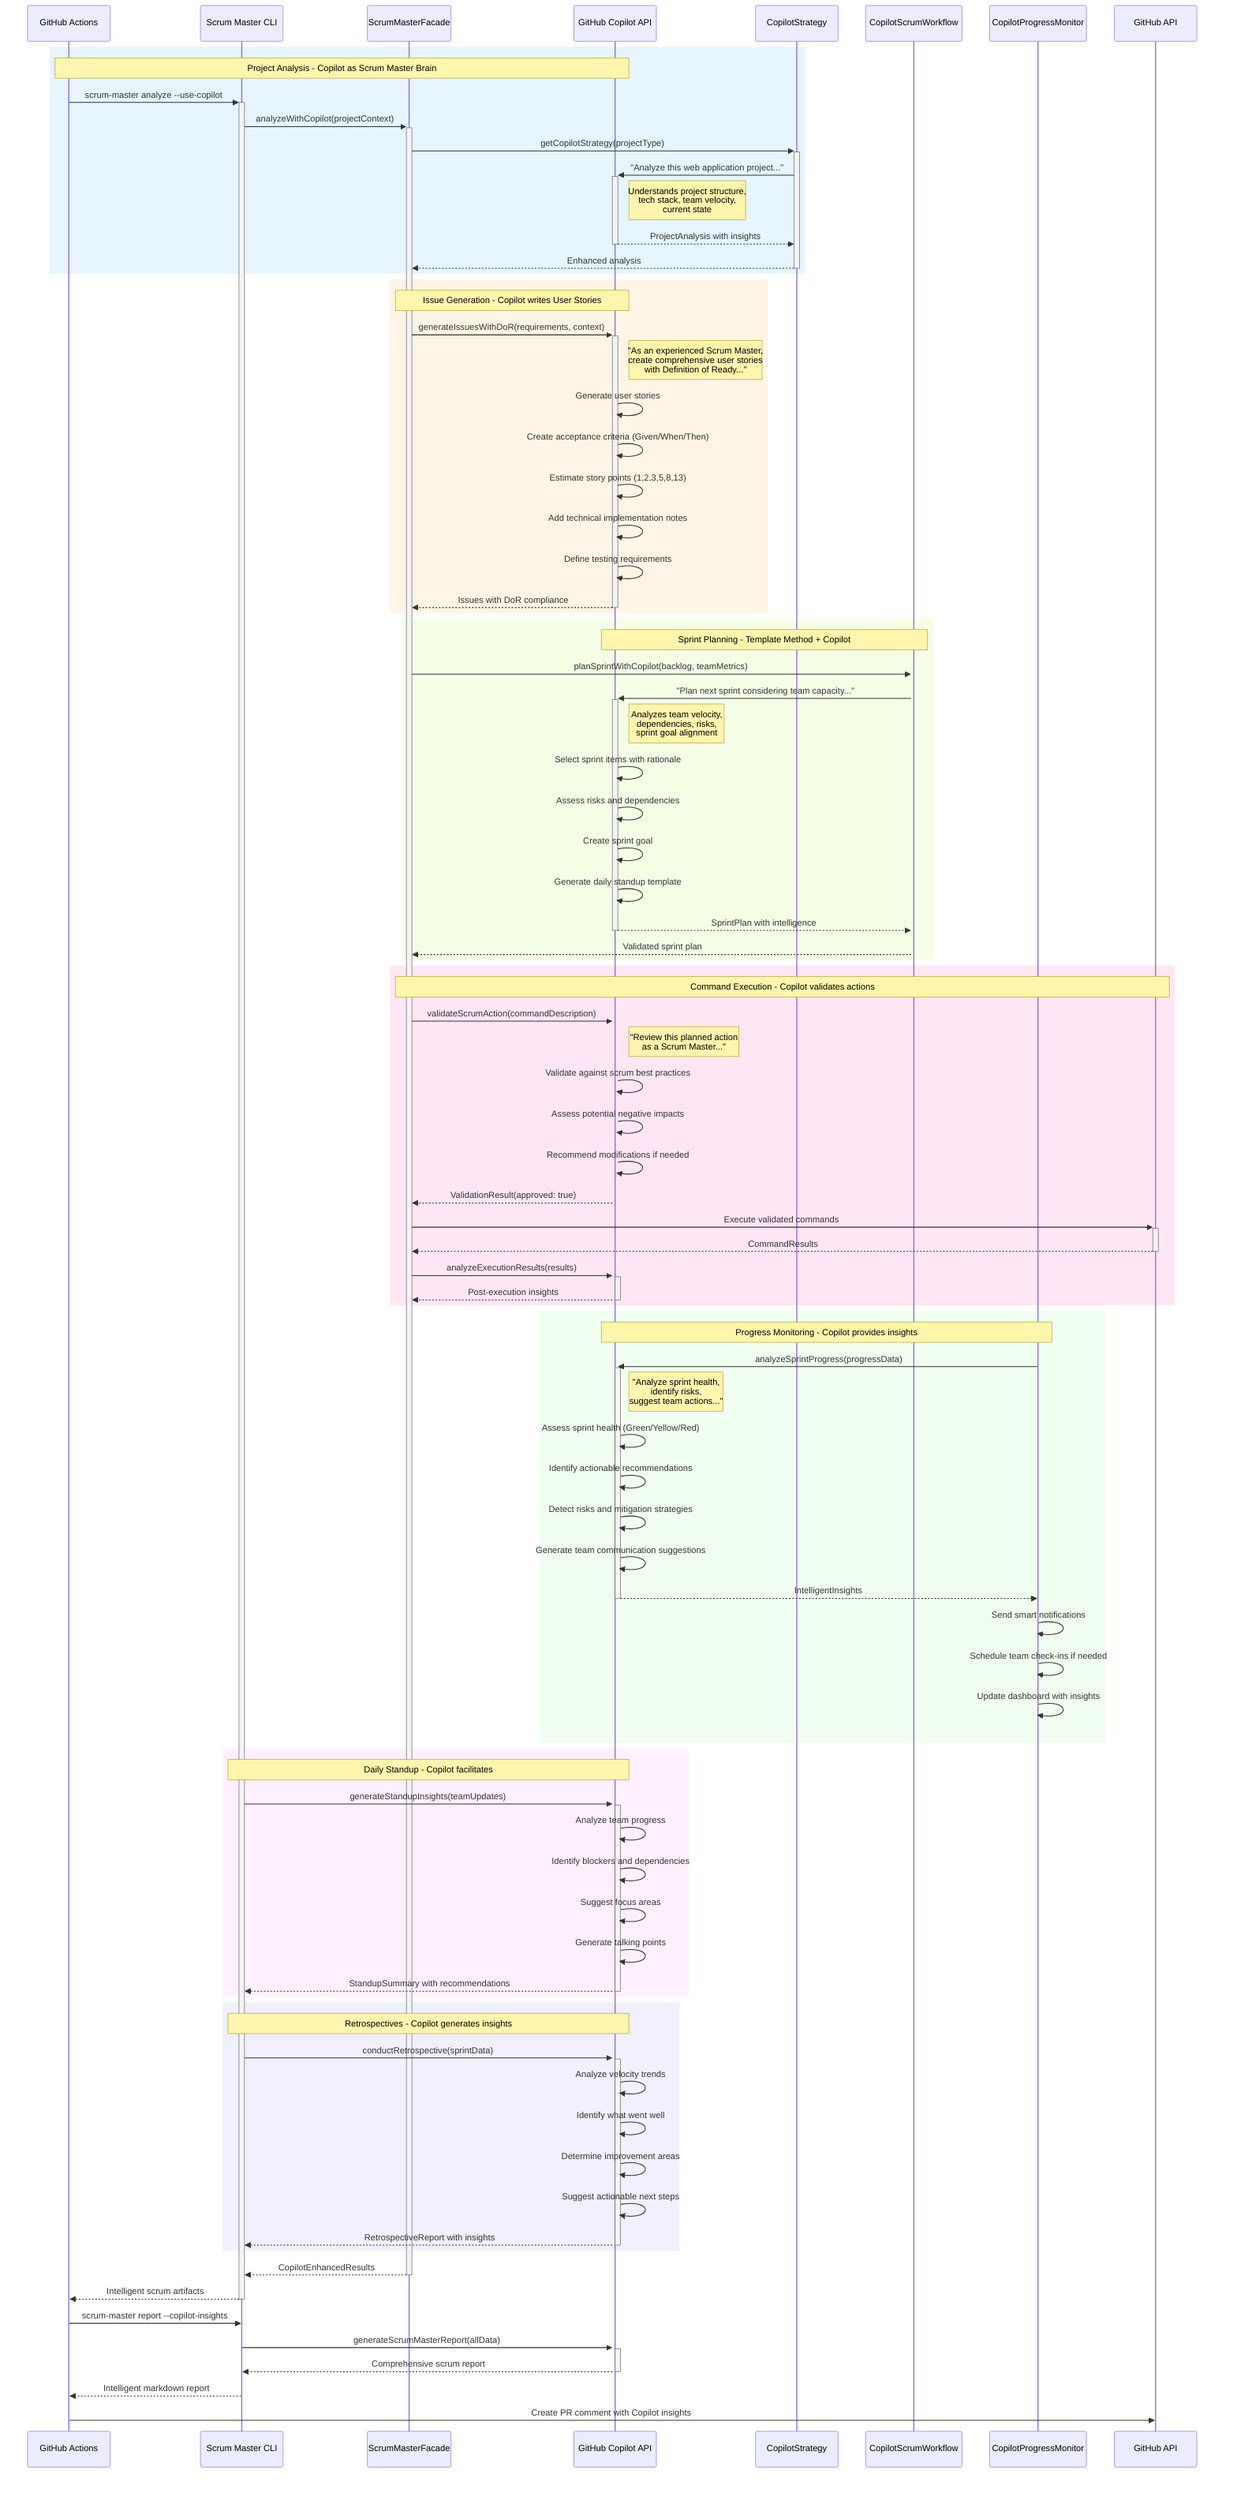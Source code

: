 sequenceDiagram
    participant GHA as GitHub Actions
    participant CLI as Scrum Master CLI
    participant Facade as ScrumMasterFacade
    participant Copilot as GitHub Copilot API
    participant Strategy as CopilotStrategy
    participant Template as CopilotScrumWorkflow
    participant Observer as CopilotProgressMonitor
    participant GitHub as GitHub API
    
    %% Project Analysis with Copilot Intelligence
    rect rgb(230, 245, 255)
    note over GHA, Copilot: Project Analysis - Copilot as Scrum Master Brain
    GHA->>+CLI: scrum-master analyze --use-copilot
    CLI->>+Facade: analyzeWithCopilot(projectContext)
    
    %% Strategy Pattern selects appropriate Copilot approach
    Facade->>+Strategy: getCopilotStrategy(projectType)
    Strategy->>+Copilot: "Analyze this web application project..."
    note right of Copilot: Understands project structure,<br/>tech stack, team velocity,<br/>current state
    Copilot-->>-Strategy: ProjectAnalysis with insights
    Strategy-->>-Facade: Enhanced analysis
    end
    
    %% Issue Generation with Definition of Ready
    rect rgb(255, 245, 230)
    note over Facade, Copilot: Issue Generation - Copilot writes User Stories
    Facade->>+Copilot: generateIssuesWithDoR(requirements, context)
    note right of Copilot: "As an experienced Scrum Master,<br/>create comprehensive user stories<br/>with Definition of Ready..."
    
    Copilot->>Copilot: Generate user stories
    Copilot->>Copilot: Create acceptance criteria (Given/When/Then)
    Copilot->>Copilot: Estimate story points (1,2,3,5,8,13)
    Copilot->>Copilot: Add technical implementation notes
    Copilot->>Copilot: Define testing requirements
    
    Copilot-->>-Facade: Issues with DoR compliance
    end
    
    %% Sprint Planning with Copilot Intelligence
    rect rgb(245, 255, 230)
    note over Template, Copilot: Sprint Planning - Template Method + Copilot
    Facade->>+Template: planSprintWithCopilot(backlog, teamMetrics)
    
    Template->>+Copilot: "Plan next sprint considering team capacity..."
    note right of Copilot: Analyzes team velocity,<br/>dependencies, risks,<br/>sprint goal alignment
    
    Copilot->>Copilot: Select sprint items with rationale
    Copilot->>Copilot: Assess risks and dependencies
    Copilot->>Copilot: Create sprint goal
    Copilot->>Copilot: Generate daily standup template
    
    Copilot-->>-Template: SprintPlan with intelligence
    Template-->>Facade: Validated sprint plan
    end
    
    %% Command Pattern with Copilot Validation
    rect rgb(255, 230, 245)
    note over Facade, GitHub: Command Execution - Copilot validates actions
    Facade->>+Copilot: validateScrumAction(commandDescription)
    note right of Copilot: "Review this planned action<br/>as a Scrum Master..."
    
    Copilot->>Copilot: Validate against scrum best practices
    Copilot->>Copilot: Assess potential negative impacts
    Copilot->>Copilot: Recommend modifications if needed
    
    Copilot-->>Facade: ValidationResult(approved: true)
    
    Facade->>+GitHub: Execute validated commands
    GitHub-->>-Facade: CommandResults
    
    Facade->>+Copilot: analyzeExecutionResults(results)
    Copilot-->>-Facade: Post-execution insights
    end
    
    %% Observer Pattern with Copilot Monitoring
    rect rgb(240, 255, 240)
    note over Observer, Copilot: Progress Monitoring - Copilot provides insights
    Observer->>+Copilot: analyzeSprintProgress(progressData)
    
    note right of Copilot: "Analyze sprint health,<br/>identify risks,<br/>suggest team actions..."
    
    Copilot->>Copilot: Assess sprint health (Green/Yellow/Red)
    Copilot->>Copilot: Identify actionable recommendations
    Copilot->>Copilot: Detect risks and mitigation strategies
    Copilot->>Copilot: Generate team communication suggestions
    
    Copilot-->>-Observer: IntelligentInsights
    
    Observer->>Observer: Send smart notifications
    Observer->>Observer: Schedule team check-ins if needed
    Observer->>Observer: Update dashboard with insights
    end
    
    %% Daily Standup Intelligence
    rect rgb(255, 240, 255)
    note over CLI, Copilot: Daily Standup - Copilot facilitates
    CLI->>+Copilot: generateStandupInsights(teamUpdates)
    
    Copilot->>Copilot: Analyze team progress
    Copilot->>Copilot: Identify blockers and dependencies
    Copilot->>Copilot: Suggest focus areas
    Copilot->>Copilot: Generate talking points
    
    Copilot-->>-CLI: StandupSummary with recommendations
    end
    
    %% Retrospective Generation
    rect rgb(240, 240, 255)
    note over CLI, Copilot: Retrospectives - Copilot generates insights
    CLI->>+Copilot: conductRetrospective(sprintData)
    
    Copilot->>Copilot: Analyze velocity trends
    Copilot->>Copilot: Identify what went well
    Copilot->>Copilot: Determine improvement areas
    Copilot->>Copilot: Suggest actionable next steps
    
    Copilot-->>-CLI: RetrospectiveReport with insights
    end
    
    %% Return enhanced results
    Facade-->>-CLI: CopilotEnhancedResults
    CLI-->>-GHA: Intelligent scrum artifacts
    
    %% Generate intelligent reports
    GHA->>CLI: scrum-master report --copilot-insights
    CLI->>+Copilot: generateScrumMasterReport(allData)
    Copilot-->>-CLI: Comprehensive scrum report
    CLI-->>GHA: Intelligent markdown report
    GHA->>GitHub: Create PR comment with Copilot insights